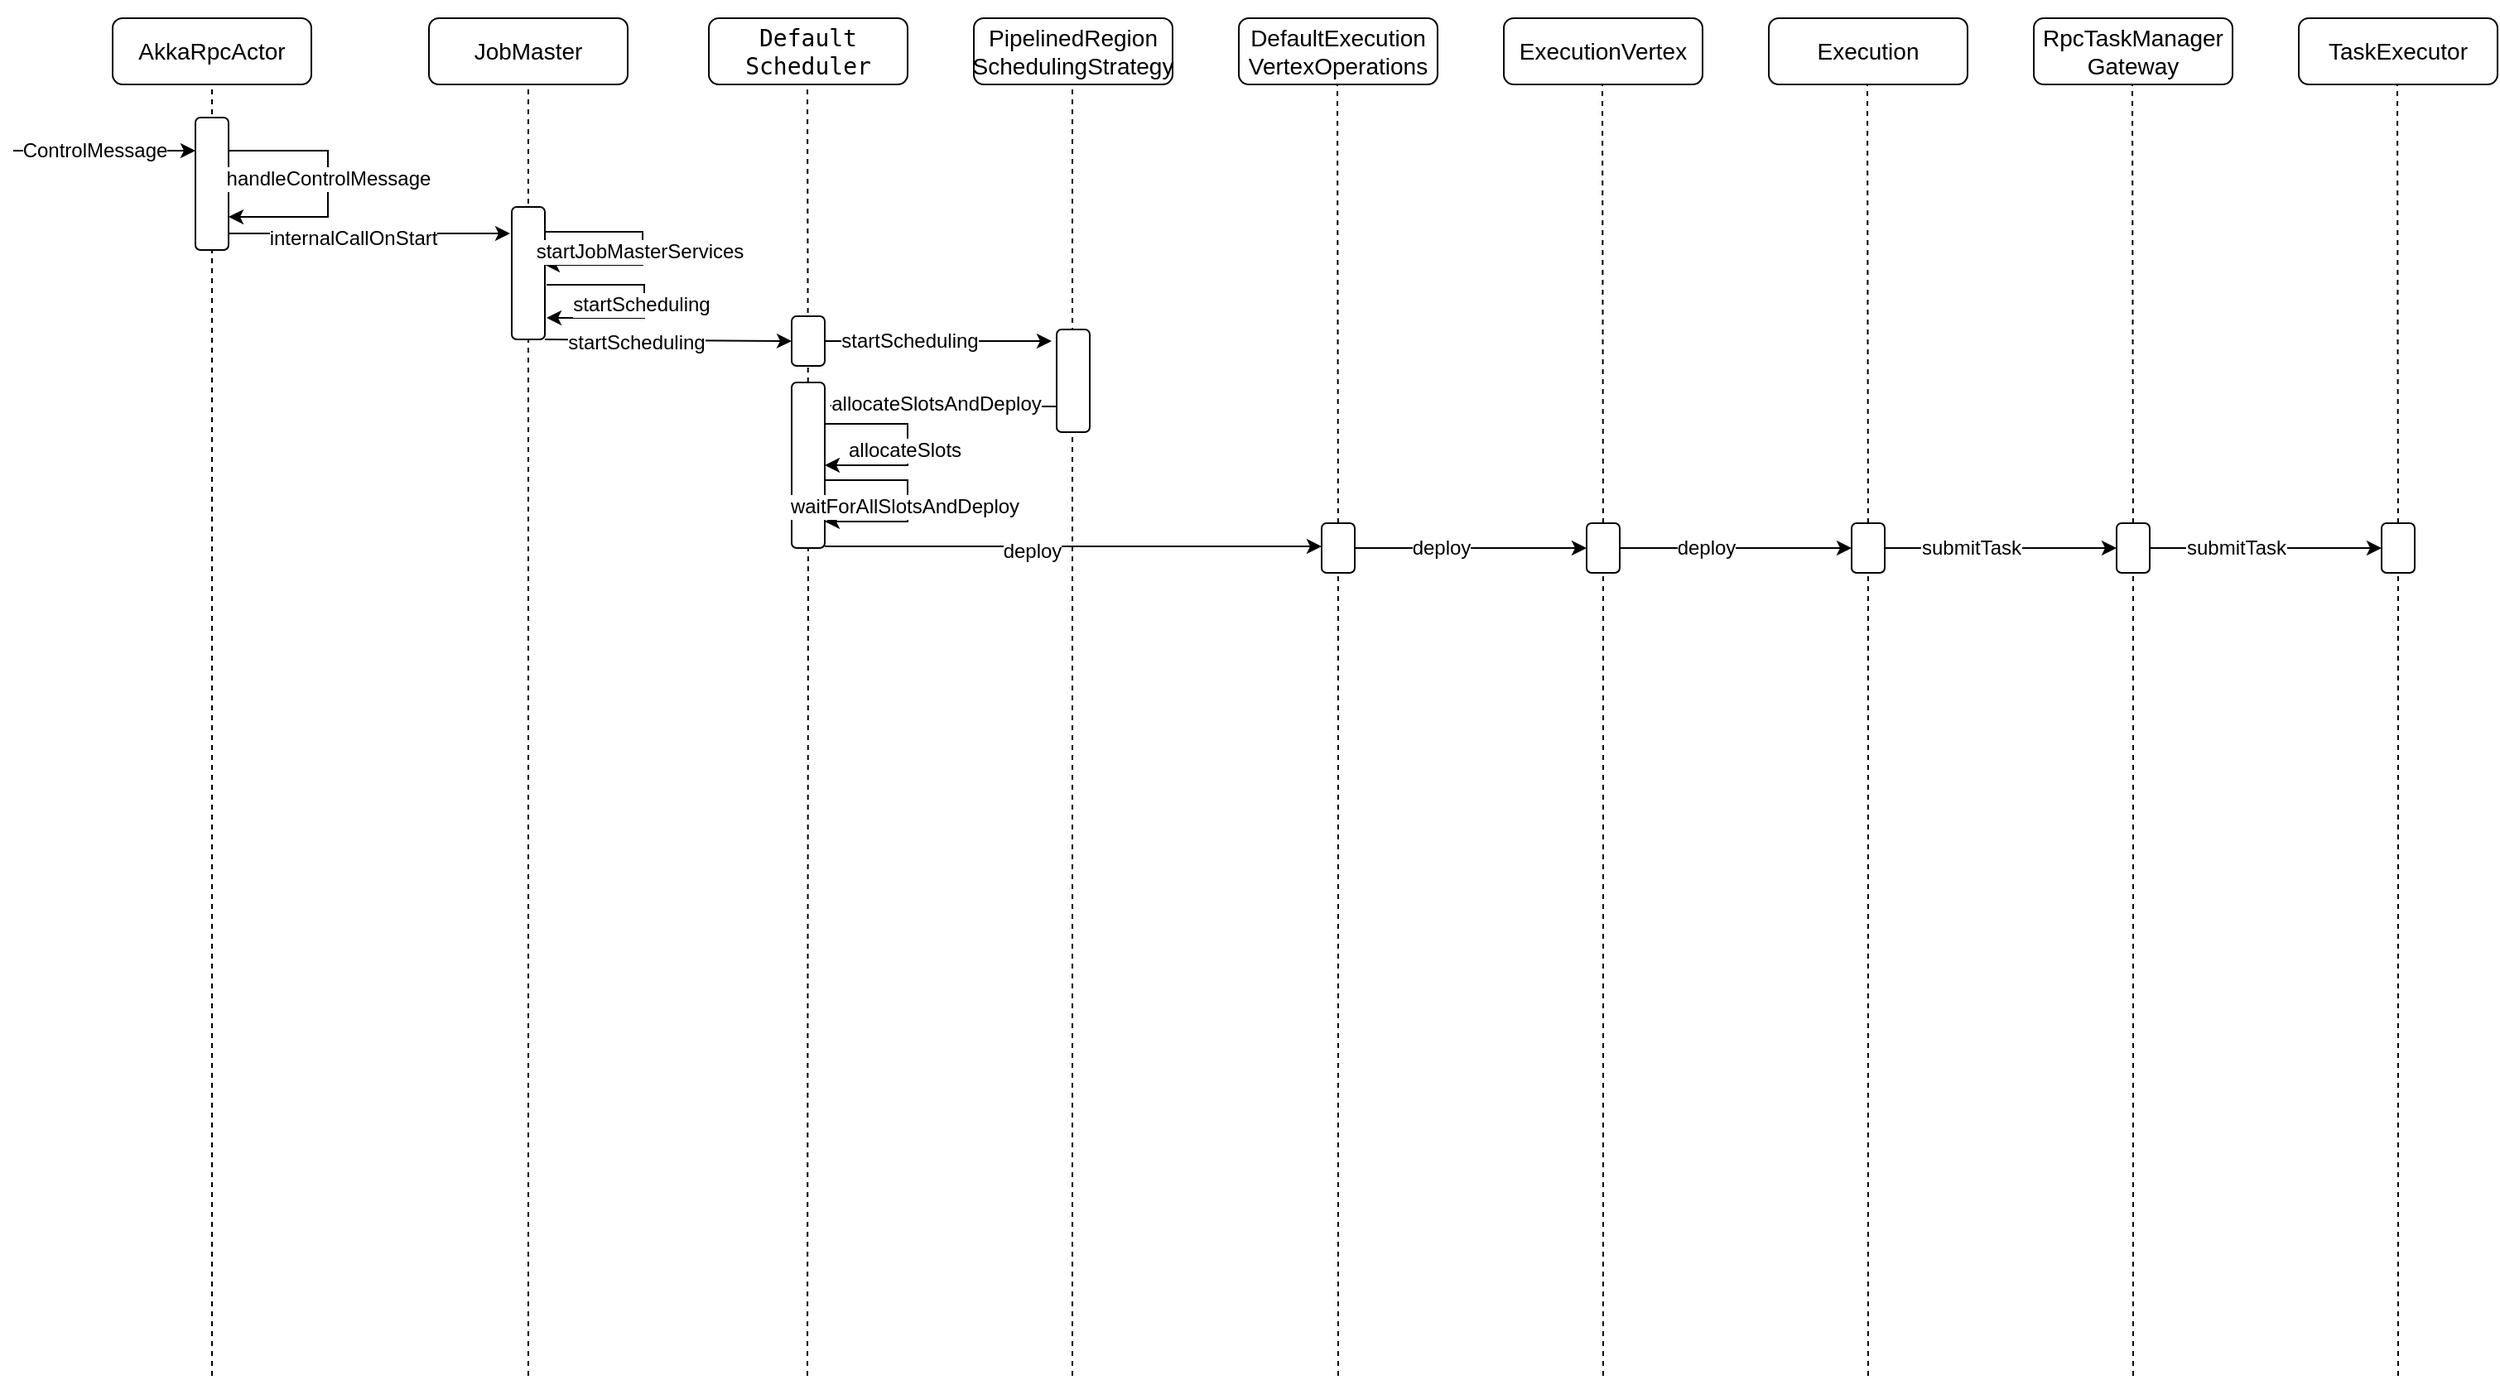 <mxfile version="16.4.11" type="github">
  <diagram id="nO3Y4eijYxibHjGsDATa" name="Page-1">
    <mxGraphModel dx="1233" dy="809" grid="1" gridSize="10" guides="1" tooltips="1" connect="1" arrows="1" fold="1" page="1" pageScale="1" pageWidth="1600" pageHeight="900" math="0" shadow="0">
      <root>
        <mxCell id="0" />
        <mxCell id="1" parent="0" />
        <mxCell id="I_AKY_xcxnq37AstKkpZ-37" value="" style="endArrow=none;dashed=1;html=1;rounded=0;entryX=0.5;entryY=1;entryDx=0;entryDy=0;" edge="1" parent="1">
          <mxGeometry width="50" height="50" relative="1" as="geometry">
            <mxPoint x="659.5" y="900" as="sourcePoint" />
            <mxPoint x="659.5" y="120" as="targetPoint" />
          </mxGeometry>
        </mxCell>
        <mxCell id="I_AKY_xcxnq37AstKkpZ-36" value="" style="endArrow=none;dashed=1;html=1;rounded=0;entryX=0.5;entryY=1;entryDx=0;entryDy=0;startArrow=none;" edge="1" parent="1" source="I_AKY_xcxnq37AstKkpZ-40">
          <mxGeometry width="50" height="50" relative="1" as="geometry">
            <mxPoint x="499.5" y="900" as="sourcePoint" />
            <mxPoint x="499.5" y="120" as="targetPoint" />
          </mxGeometry>
        </mxCell>
        <mxCell id="I_AKY_xcxnq37AstKkpZ-1" value="AkkaRpcActor" style="rounded=1;whiteSpace=wrap;html=1;fontSize=14;" vertex="1" parent="1">
          <mxGeometry x="80" y="80" width="120" height="40" as="geometry" />
        </mxCell>
        <mxCell id="I_AKY_xcxnq37AstKkpZ-2" value="" style="endArrow=none;dashed=1;html=1;rounded=0;entryX=0.5;entryY=1;entryDx=0;entryDy=0;" edge="1" parent="1" target="I_AKY_xcxnq37AstKkpZ-1">
          <mxGeometry width="50" height="50" relative="1" as="geometry">
            <mxPoint x="140" y="900" as="sourcePoint" />
            <mxPoint x="111" y="120" as="targetPoint" />
          </mxGeometry>
        </mxCell>
        <mxCell id="I_AKY_xcxnq37AstKkpZ-16" style="rounded=0;orthogonalLoop=1;jettySize=auto;html=1;exitX=1;exitY=0.875;exitDx=0;exitDy=0;fontFamily=Helvetica;fontSize=10;fontColor=#000000;exitPerimeter=0;" edge="1" parent="1" source="I_AKY_xcxnq37AstKkpZ-3">
          <mxGeometry relative="1" as="geometry">
            <mxPoint x="320" y="210" as="targetPoint" />
          </mxGeometry>
        </mxCell>
        <mxCell id="I_AKY_xcxnq37AstKkpZ-18" value="&lt;pre style=&quot;font-size: 12px;&quot;&gt;&lt;font style=&quot;font-size: 12px;&quot; face=&quot;Helvetica&quot;&gt;&lt;span style=&quot;background-color: rgb(255, 255, 255); font-size: 12px;&quot;&gt;internalCallOnStart&lt;/span&gt;&lt;/font&gt;&lt;/pre&gt;" style="edgeLabel;html=1;align=center;verticalAlign=middle;resizable=0;points=[];fontSize=12;fontFamily=Helvetica;fontColor=#000000;" vertex="1" connectable="0" parent="I_AKY_xcxnq37AstKkpZ-16">
          <mxGeometry x="-0.118" y="-3" relative="1" as="geometry">
            <mxPoint as="offset" />
          </mxGeometry>
        </mxCell>
        <mxCell id="I_AKY_xcxnq37AstKkpZ-3" value="" style="rounded=1;whiteSpace=wrap;html=1;" vertex="1" parent="1">
          <mxGeometry x="130" y="140" width="20" height="80" as="geometry" />
        </mxCell>
        <mxCell id="I_AKY_xcxnq37AstKkpZ-4" value="" style="endArrow=classic;html=1;rounded=0;entryX=0;entryY=0.25;entryDx=0;entryDy=0;" edge="1" parent="1" target="I_AKY_xcxnq37AstKkpZ-3">
          <mxGeometry width="50" height="50" relative="1" as="geometry">
            <mxPoint x="20" y="160" as="sourcePoint" />
            <mxPoint x="130" y="160" as="targetPoint" />
          </mxGeometry>
        </mxCell>
        <mxCell id="I_AKY_xcxnq37AstKkpZ-5" value="&lt;div style=&quot;font-size: 12px;&quot;&gt;&lt;span style=&quot;font-size: 12px;&quot;&gt;ControlMessage&lt;/span&gt;&lt;/div&gt;" style="edgeLabel;html=1;align=center;verticalAlign=middle;resizable=0;points=[];fontSize=12;fontColor=#000000;fontFamily=Helvetica;labelBackgroundColor=default;" vertex="1" connectable="0" parent="I_AKY_xcxnq37AstKkpZ-4">
          <mxGeometry x="-0.111" relative="1" as="geometry">
            <mxPoint as="offset" />
          </mxGeometry>
        </mxCell>
        <mxCell id="I_AKY_xcxnq37AstKkpZ-6" style="edgeStyle=orthogonalEdgeStyle;rounded=0;orthogonalLoop=1;jettySize=auto;html=1;exitX=1;exitY=0.25;exitDx=0;exitDy=0;entryX=1;entryY=0.75;entryDx=0;entryDy=0;fontFamily=Helvetica;fontSize=10;fontColor=#000000;" edge="1" parent="1" source="I_AKY_xcxnq37AstKkpZ-3" target="I_AKY_xcxnq37AstKkpZ-3">
          <mxGeometry relative="1" as="geometry">
            <Array as="points">
              <mxPoint x="210" y="160" />
              <mxPoint x="210" y="200" />
            </Array>
          </mxGeometry>
        </mxCell>
        <mxCell id="I_AKY_xcxnq37AstKkpZ-7" value="handleControlMessage" style="edgeLabel;html=1;align=center;verticalAlign=middle;resizable=0;points=[];fontSize=12;fontFamily=Helvetica;fontColor=#000000;" vertex="1" connectable="0" parent="I_AKY_xcxnq37AstKkpZ-6">
          <mxGeometry x="-0.04" relative="1" as="geometry">
            <mxPoint as="offset" />
          </mxGeometry>
        </mxCell>
        <mxCell id="I_AKY_xcxnq37AstKkpZ-8" value="JobMaster" style="rounded=1;whiteSpace=wrap;html=1;fontSize=14;" vertex="1" parent="1">
          <mxGeometry x="271" y="80" width="120" height="40" as="geometry" />
        </mxCell>
        <mxCell id="I_AKY_xcxnq37AstKkpZ-9" value="" style="endArrow=none;dashed=1;html=1;rounded=0;entryX=0.5;entryY=1;entryDx=0;entryDy=0;" edge="1" parent="1" target="I_AKY_xcxnq37AstKkpZ-8">
          <mxGeometry width="50" height="50" relative="1" as="geometry">
            <mxPoint x="331" y="900" as="sourcePoint" />
            <mxPoint x="302" y="120" as="targetPoint" />
          </mxGeometry>
        </mxCell>
        <mxCell id="I_AKY_xcxnq37AstKkpZ-31" style="rounded=0;orthogonalLoop=1;jettySize=auto;html=1;exitX=1;exitY=1;exitDx=0;exitDy=0;entryX=0;entryY=0.5;entryDx=0;entryDy=0;fontFamily=Helvetica;fontSize=10;fontColor=#000000;" edge="1" parent="1" source="I_AKY_xcxnq37AstKkpZ-10" target="I_AKY_xcxnq37AstKkpZ-24">
          <mxGeometry relative="1" as="geometry" />
        </mxCell>
        <mxCell id="I_AKY_xcxnq37AstKkpZ-32" value="&lt;pre style=&quot;font-size: 12px;&quot;&gt;&lt;font style=&quot;font-size: 12px;&quot; face=&quot;Helvetica&quot;&gt;&lt;span style=&quot;font-size: 12px;&quot;&gt;startScheduling&lt;/span&gt;&lt;/font&gt;&lt;/pre&gt;" style="edgeLabel;html=1;align=center;verticalAlign=middle;resizable=0;points=[];fontSize=12;fontFamily=Helvetica;fontColor=#000000;labelBackgroundColor=#FFFFFF;" vertex="1" connectable="0" parent="I_AKY_xcxnq37AstKkpZ-31">
          <mxGeometry x="-0.262" y="-1" relative="1" as="geometry">
            <mxPoint as="offset" />
          </mxGeometry>
        </mxCell>
        <mxCell id="I_AKY_xcxnq37AstKkpZ-10" value="" style="rounded=1;whiteSpace=wrap;html=1;" vertex="1" parent="1">
          <mxGeometry x="321" y="194" width="20" height="80" as="geometry" />
        </mxCell>
        <mxCell id="I_AKY_xcxnq37AstKkpZ-17" style="edgeStyle=orthogonalEdgeStyle;rounded=0;orthogonalLoop=1;jettySize=auto;html=1;exitX=1;exitY=0.25;exitDx=0;exitDy=0;entryX=1;entryY=0.5;entryDx=0;entryDy=0;fontFamily=Helvetica;fontSize=10;fontColor=#000000;" edge="1" parent="1">
          <mxGeometry relative="1" as="geometry">
            <mxPoint x="341" y="209" as="sourcePoint" />
            <mxPoint x="341" y="229" as="targetPoint" />
            <Array as="points">
              <mxPoint x="400" y="209" />
              <mxPoint x="400" y="229" />
            </Array>
          </mxGeometry>
        </mxCell>
        <mxCell id="I_AKY_xcxnq37AstKkpZ-19" value="startJobMasterServices" style="edgeLabel;html=1;align=center;verticalAlign=middle;resizable=0;points=[];fontSize=12;fontFamily=Helvetica;fontColor=#000000;" vertex="1" connectable="0" parent="I_AKY_xcxnq37AstKkpZ-17">
          <mxGeometry x="0.029" y="-2" relative="1" as="geometry">
            <mxPoint as="offset" />
          </mxGeometry>
        </mxCell>
        <mxCell id="I_AKY_xcxnq37AstKkpZ-20" style="edgeStyle=orthogonalEdgeStyle;rounded=0;orthogonalLoop=1;jettySize=auto;html=1;exitX=1;exitY=0.25;exitDx=0;exitDy=0;entryX=1;entryY=0.5;entryDx=0;entryDy=0;fontFamily=Helvetica;fontSize=10;fontColor=#000000;" edge="1" parent="1">
          <mxGeometry relative="1" as="geometry">
            <mxPoint x="342" y="241" as="sourcePoint" />
            <mxPoint x="342" y="261" as="targetPoint" />
            <Array as="points">
              <mxPoint x="401" y="241" />
              <mxPoint x="401" y="261" />
            </Array>
          </mxGeometry>
        </mxCell>
        <mxCell id="I_AKY_xcxnq37AstKkpZ-21" value="startScheduling" style="edgeLabel;html=1;align=center;verticalAlign=middle;resizable=0;points=[];fontSize=12;fontFamily=Helvetica;fontColor=#000000;" vertex="1" connectable="0" parent="I_AKY_xcxnq37AstKkpZ-20">
          <mxGeometry x="0.029" y="-2" relative="1" as="geometry">
            <mxPoint as="offset" />
          </mxGeometry>
        </mxCell>
        <mxCell id="I_AKY_xcxnq37AstKkpZ-22" value="&lt;pre style=&quot;font-family: &amp;#34;jetbrains mono&amp;#34; , monospace ; font-size: 14px&quot;&gt;&lt;font style=&quot;font-size: 14px&quot;&gt;&lt;span style=&quot;background-color: rgb(255 , 255 , 255)&quot;&gt;Default&lt;br&gt;Scheduler&lt;/span&gt;&lt;/font&gt;&lt;/pre&gt;" style="rounded=1;whiteSpace=wrap;html=1;fontSize=16;" vertex="1" parent="1">
          <mxGeometry x="440" y="80" width="120" height="40" as="geometry" />
        </mxCell>
        <mxCell id="I_AKY_xcxnq37AstKkpZ-38" style="edgeStyle=none;rounded=0;orthogonalLoop=1;jettySize=auto;html=1;exitX=1;exitY=0.5;exitDx=0;exitDy=0;entryX=-0.15;entryY=0.113;entryDx=0;entryDy=0;fontFamily=Helvetica;fontSize=10;fontColor=#000000;entryPerimeter=0;" edge="1" parent="1" source="I_AKY_xcxnq37AstKkpZ-24" target="I_AKY_xcxnq37AstKkpZ-35">
          <mxGeometry relative="1" as="geometry" />
        </mxCell>
        <mxCell id="I_AKY_xcxnq37AstKkpZ-39" value="&lt;pre style=&quot;font-size: 12px;&quot;&gt;&lt;font style=&quot;font-size: 12px;&quot; face=&quot;Helvetica&quot;&gt;&lt;span style=&quot;font-size: 12px;&quot;&gt;startScheduling&lt;/span&gt;&lt;/font&gt;&lt;/pre&gt;" style="edgeLabel;html=1;align=center;verticalAlign=middle;resizable=0;points=[];fontSize=12;fontFamily=Helvetica;fontColor=#000000;labelBackgroundColor=#FFFFFF;" vertex="1" connectable="0" parent="I_AKY_xcxnq37AstKkpZ-38">
          <mxGeometry x="-0.257" relative="1" as="geometry">
            <mxPoint as="offset" />
          </mxGeometry>
        </mxCell>
        <mxCell id="I_AKY_xcxnq37AstKkpZ-24" value="" style="rounded=1;whiteSpace=wrap;html=1;" vertex="1" parent="1">
          <mxGeometry x="490" y="260" width="20" height="30" as="geometry" />
        </mxCell>
        <mxCell id="I_AKY_xcxnq37AstKkpZ-33" value="&lt;div style=&quot;font-size: 14px&quot;&gt;&lt;font style=&quot;font-size: 14px&quot;&gt;PipelinedRegion&lt;/font&gt;&lt;/div&gt;&lt;div style=&quot;font-size: 14px&quot;&gt;&lt;font style=&quot;font-size: 14px&quot;&gt;SchedulingStrategy&lt;/font&gt;&lt;/div&gt;" style="rounded=1;html=1;fontSize=14;whiteSpace=wrap;" vertex="1" parent="1">
          <mxGeometry x="600" y="80" width="120" height="40" as="geometry" />
        </mxCell>
        <mxCell id="I_AKY_xcxnq37AstKkpZ-42" style="edgeStyle=orthogonalEdgeStyle;rounded=0;orthogonalLoop=1;jettySize=auto;html=1;exitX=0;exitY=0.75;exitDx=0;exitDy=0;entryX=1.15;entryY=0.14;entryDx=0;entryDy=0;entryPerimeter=0;fontFamily=Helvetica;fontSize=14;fontColor=#000000;" edge="1" parent="1" source="I_AKY_xcxnq37AstKkpZ-35" target="I_AKY_xcxnq37AstKkpZ-40">
          <mxGeometry relative="1" as="geometry" />
        </mxCell>
        <mxCell id="I_AKY_xcxnq37AstKkpZ-43" value="&lt;font style=&quot;font-size: 12px;&quot;&gt;allocateSlotsAndDeploy&lt;/font&gt;" style="edgeLabel;html=1;align=center;verticalAlign=middle;resizable=0;points=[];fontSize=12;fontFamily=Helvetica;fontColor=#000000;" vertex="1" connectable="0" parent="I_AKY_xcxnq37AstKkpZ-42">
          <mxGeometry x="0.07" y="-1" relative="1" as="geometry">
            <mxPoint as="offset" />
          </mxGeometry>
        </mxCell>
        <mxCell id="I_AKY_xcxnq37AstKkpZ-35" value="" style="rounded=1;whiteSpace=wrap;html=1;" vertex="1" parent="1">
          <mxGeometry x="650" y="268" width="20" height="62" as="geometry" />
        </mxCell>
        <mxCell id="I_AKY_xcxnq37AstKkpZ-51" style="rounded=0;orthogonalLoop=1;jettySize=auto;html=1;exitX=1;exitY=1;exitDx=0;exitDy=0;fontFamily=Helvetica;fontSize=10;fontColor=#000000;" edge="1" parent="1">
          <mxGeometry relative="1" as="geometry">
            <mxPoint x="510" y="399" as="sourcePoint" />
            <mxPoint x="810" y="399" as="targetPoint" />
          </mxGeometry>
        </mxCell>
        <mxCell id="I_AKY_xcxnq37AstKkpZ-53" value="&lt;div style=&quot;font-size: 12px;&quot;&gt;deploy&lt;/div&gt;" style="edgeLabel;html=1;align=center;verticalAlign=middle;resizable=0;points=[];fontSize=12;fontFamily=Helvetica;fontColor=#000000;" vertex="1" connectable="0" parent="I_AKY_xcxnq37AstKkpZ-51">
          <mxGeometry x="-0.171" y="-3" relative="1" as="geometry">
            <mxPoint as="offset" />
          </mxGeometry>
        </mxCell>
        <mxCell id="I_AKY_xcxnq37AstKkpZ-40" value="" style="rounded=1;whiteSpace=wrap;html=1;" vertex="1" parent="1">
          <mxGeometry x="490" y="300" width="20" height="100" as="geometry" />
        </mxCell>
        <mxCell id="I_AKY_xcxnq37AstKkpZ-41" value="" style="endArrow=none;dashed=1;html=1;rounded=0;entryX=0.5;entryY=1;entryDx=0;entryDy=0;" edge="1" parent="1" target="I_AKY_xcxnq37AstKkpZ-40">
          <mxGeometry width="50" height="50" relative="1" as="geometry">
            <mxPoint x="499.5" y="900" as="sourcePoint" />
            <mxPoint x="499.5" y="120" as="targetPoint" />
          </mxGeometry>
        </mxCell>
        <mxCell id="I_AKY_xcxnq37AstKkpZ-44" style="edgeStyle=orthogonalEdgeStyle;rounded=0;orthogonalLoop=1;jettySize=auto;html=1;exitX=1;exitY=0.25;exitDx=0;exitDy=0;entryX=1;entryY=0.5;entryDx=0;entryDy=0;fontFamily=Helvetica;fontSize=10;fontColor=#000000;" edge="1" parent="1" source="I_AKY_xcxnq37AstKkpZ-40" target="I_AKY_xcxnq37AstKkpZ-40">
          <mxGeometry relative="1" as="geometry">
            <Array as="points">
              <mxPoint x="560" y="325" />
              <mxPoint x="560" y="350" />
            </Array>
          </mxGeometry>
        </mxCell>
        <mxCell id="I_AKY_xcxnq37AstKkpZ-45" value="allocateSlots" style="edgeLabel;html=1;align=center;verticalAlign=middle;resizable=0;points=[];fontSize=12;fontFamily=Helvetica;fontColor=#000000;" vertex="1" connectable="0" parent="I_AKY_xcxnq37AstKkpZ-44">
          <mxGeometry x="0.056" y="-2" relative="1" as="geometry">
            <mxPoint as="offset" />
          </mxGeometry>
        </mxCell>
        <mxCell id="I_AKY_xcxnq37AstKkpZ-46" style="edgeStyle=orthogonalEdgeStyle;rounded=0;orthogonalLoop=1;jettySize=auto;html=1;exitX=1;exitY=0.25;exitDx=0;exitDy=0;entryX=1;entryY=0.5;entryDx=0;entryDy=0;fontFamily=Helvetica;fontSize=10;fontColor=#000000;" edge="1" parent="1">
          <mxGeometry relative="1" as="geometry">
            <mxPoint x="510" y="359" as="sourcePoint" />
            <mxPoint x="510" y="384" as="targetPoint" />
            <Array as="points">
              <mxPoint x="560" y="359" />
              <mxPoint x="560" y="384" />
            </Array>
          </mxGeometry>
        </mxCell>
        <mxCell id="I_AKY_xcxnq37AstKkpZ-47" value="waitForAllSlotsAndDeploy" style="edgeLabel;html=1;align=center;verticalAlign=middle;resizable=0;points=[];fontSize=12;fontFamily=Helvetica;fontColor=#000000;" vertex="1" connectable="0" parent="I_AKY_xcxnq37AstKkpZ-46">
          <mxGeometry x="0.056" y="-2" relative="1" as="geometry">
            <mxPoint as="offset" />
          </mxGeometry>
        </mxCell>
        <mxCell id="I_AKY_xcxnq37AstKkpZ-48" value="" style="endArrow=none;dashed=1;html=1;rounded=0;entryX=0.5;entryY=1;entryDx=0;entryDy=0;startArrow=none;" edge="1" parent="1" source="I_AKY_xcxnq37AstKkpZ-50">
          <mxGeometry width="50" height="50" relative="1" as="geometry">
            <mxPoint x="819.5" y="900" as="sourcePoint" />
            <mxPoint x="819.5" y="120" as="targetPoint" />
          </mxGeometry>
        </mxCell>
        <mxCell id="I_AKY_xcxnq37AstKkpZ-49" value="&lt;div&gt;DefaultExecution&lt;/div&gt;&lt;div&gt;VertexOperations&lt;/div&gt;" style="rounded=1;html=1;fontSize=14;whiteSpace=wrap;" vertex="1" parent="1">
          <mxGeometry x="760" y="80" width="120" height="40" as="geometry" />
        </mxCell>
        <mxCell id="I_AKY_xcxnq37AstKkpZ-58" style="edgeStyle=none;rounded=0;orthogonalLoop=1;jettySize=auto;html=1;exitX=1;exitY=0.5;exitDx=0;exitDy=0;entryX=0;entryY=0.5;entryDx=0;entryDy=0;fontFamily=Helvetica;fontSize=10;fontColor=#000000;" edge="1" parent="1" source="I_AKY_xcxnq37AstKkpZ-50" target="I_AKY_xcxnq37AstKkpZ-56">
          <mxGeometry relative="1" as="geometry" />
        </mxCell>
        <mxCell id="I_AKY_xcxnq37AstKkpZ-59" value="deploy" style="edgeLabel;html=1;align=center;verticalAlign=middle;resizable=0;points=[];fontSize=12;fontFamily=Helvetica;fontColor=#000000;" vertex="1" connectable="0" parent="I_AKY_xcxnq37AstKkpZ-58">
          <mxGeometry x="-0.257" relative="1" as="geometry">
            <mxPoint as="offset" />
          </mxGeometry>
        </mxCell>
        <mxCell id="I_AKY_xcxnq37AstKkpZ-50" value="" style="rounded=1;whiteSpace=wrap;html=1;" vertex="1" parent="1">
          <mxGeometry x="810" y="385" width="20" height="30" as="geometry" />
        </mxCell>
        <mxCell id="I_AKY_xcxnq37AstKkpZ-52" value="" style="endArrow=none;dashed=1;html=1;rounded=0;entryX=0.5;entryY=1;entryDx=0;entryDy=0;" edge="1" parent="1" target="I_AKY_xcxnq37AstKkpZ-50">
          <mxGeometry width="50" height="50" relative="1" as="geometry">
            <mxPoint x="820" y="900" as="sourcePoint" />
            <mxPoint x="859.5" y="120" as="targetPoint" />
          </mxGeometry>
        </mxCell>
        <mxCell id="I_AKY_xcxnq37AstKkpZ-54" value="" style="endArrow=none;dashed=1;html=1;rounded=0;entryX=0.5;entryY=1;entryDx=0;entryDy=0;startArrow=none;" edge="1" parent="1" source="I_AKY_xcxnq37AstKkpZ-56">
          <mxGeometry width="50" height="50" relative="1" as="geometry">
            <mxPoint x="979.5" y="900" as="sourcePoint" />
            <mxPoint x="979.5" y="120" as="targetPoint" />
          </mxGeometry>
        </mxCell>
        <mxCell id="I_AKY_xcxnq37AstKkpZ-55" value="ExecutionVertex" style="rounded=1;html=1;fontSize=14;whiteSpace=wrap;" vertex="1" parent="1">
          <mxGeometry x="920" y="80" width="120" height="40" as="geometry" />
        </mxCell>
        <mxCell id="I_AKY_xcxnq37AstKkpZ-56" value="" style="rounded=1;whiteSpace=wrap;html=1;" vertex="1" parent="1">
          <mxGeometry x="970" y="385" width="20" height="30" as="geometry" />
        </mxCell>
        <mxCell id="I_AKY_xcxnq37AstKkpZ-57" value="" style="endArrow=none;dashed=1;html=1;rounded=0;entryX=0.5;entryY=1;entryDx=0;entryDy=0;" edge="1" parent="1" target="I_AKY_xcxnq37AstKkpZ-56">
          <mxGeometry width="50" height="50" relative="1" as="geometry">
            <mxPoint x="980" y="900" as="sourcePoint" />
            <mxPoint x="1019.5" y="120" as="targetPoint" />
          </mxGeometry>
        </mxCell>
        <mxCell id="I_AKY_xcxnq37AstKkpZ-60" style="edgeStyle=none;rounded=0;orthogonalLoop=1;jettySize=auto;html=1;exitX=1;exitY=0.5;exitDx=0;exitDy=0;entryX=0;entryY=0.5;entryDx=0;entryDy=0;fontFamily=Helvetica;fontSize=10;fontColor=#000000;" edge="1" parent="1" target="I_AKY_xcxnq37AstKkpZ-64">
          <mxGeometry relative="1" as="geometry">
            <mxPoint x="990" y="400" as="sourcePoint" />
          </mxGeometry>
        </mxCell>
        <mxCell id="I_AKY_xcxnq37AstKkpZ-61" value="deploy" style="edgeLabel;html=1;align=center;verticalAlign=middle;resizable=0;points=[];fontSize=12;fontFamily=Helvetica;fontColor=#000000;" vertex="1" connectable="0" parent="I_AKY_xcxnq37AstKkpZ-60">
          <mxGeometry x="-0.257" relative="1" as="geometry">
            <mxPoint as="offset" />
          </mxGeometry>
        </mxCell>
        <mxCell id="I_AKY_xcxnq37AstKkpZ-62" value="" style="endArrow=none;dashed=1;html=1;rounded=0;entryX=0.5;entryY=1;entryDx=0;entryDy=0;startArrow=none;" edge="1" parent="1" source="I_AKY_xcxnq37AstKkpZ-64">
          <mxGeometry width="50" height="50" relative="1" as="geometry">
            <mxPoint x="1139.5" y="900" as="sourcePoint" />
            <mxPoint x="1139.5" y="120" as="targetPoint" />
          </mxGeometry>
        </mxCell>
        <mxCell id="I_AKY_xcxnq37AstKkpZ-63" value="Execution" style="rounded=1;html=1;fontSize=14;whiteSpace=wrap;" vertex="1" parent="1">
          <mxGeometry x="1080" y="80" width="120" height="40" as="geometry" />
        </mxCell>
        <mxCell id="I_AKY_xcxnq37AstKkpZ-64" value="" style="rounded=1;whiteSpace=wrap;html=1;" vertex="1" parent="1">
          <mxGeometry x="1130" y="385" width="20" height="30" as="geometry" />
        </mxCell>
        <mxCell id="I_AKY_xcxnq37AstKkpZ-65" value="" style="endArrow=none;dashed=1;html=1;rounded=0;entryX=0.5;entryY=1;entryDx=0;entryDy=0;" edge="1" parent="1" target="I_AKY_xcxnq37AstKkpZ-64">
          <mxGeometry width="50" height="50" relative="1" as="geometry">
            <mxPoint x="1140" y="900" as="sourcePoint" />
            <mxPoint x="1179.5" y="120" as="targetPoint" />
          </mxGeometry>
        </mxCell>
        <mxCell id="I_AKY_xcxnq37AstKkpZ-68" style="edgeStyle=none;rounded=0;orthogonalLoop=1;jettySize=auto;html=1;exitX=1;exitY=0.5;exitDx=0;exitDy=0;entryX=0;entryY=0.5;entryDx=0;entryDy=0;fontFamily=Helvetica;fontSize=10;fontColor=#000000;" edge="1" parent="1" target="I_AKY_xcxnq37AstKkpZ-72">
          <mxGeometry relative="1" as="geometry">
            <mxPoint x="1150" y="400" as="sourcePoint" />
          </mxGeometry>
        </mxCell>
        <mxCell id="I_AKY_xcxnq37AstKkpZ-69" value="&lt;font style=&quot;font-size: 12px&quot;&gt;submitTask&lt;/font&gt;" style="edgeLabel;html=1;align=center;verticalAlign=middle;resizable=0;points=[];fontSize=10;fontFamily=Helvetica;fontColor=#000000;" vertex="1" connectable="0" parent="I_AKY_xcxnq37AstKkpZ-68">
          <mxGeometry x="-0.257" relative="1" as="geometry">
            <mxPoint as="offset" />
          </mxGeometry>
        </mxCell>
        <mxCell id="I_AKY_xcxnq37AstKkpZ-70" value="" style="endArrow=none;dashed=1;html=1;rounded=0;entryX=0.5;entryY=1;entryDx=0;entryDy=0;startArrow=none;" edge="1" parent="1" source="I_AKY_xcxnq37AstKkpZ-72">
          <mxGeometry width="50" height="50" relative="1" as="geometry">
            <mxPoint x="1299.5" y="900" as="sourcePoint" />
            <mxPoint x="1299.5" y="120" as="targetPoint" />
          </mxGeometry>
        </mxCell>
        <mxCell id="I_AKY_xcxnq37AstKkpZ-71" value="&lt;div&gt;RpcTaskManager&lt;/div&gt;&lt;div&gt;Gateway&lt;/div&gt;" style="rounded=1;html=1;fontSize=14;whiteSpace=wrap;" vertex="1" parent="1">
          <mxGeometry x="1240" y="80" width="120" height="40" as="geometry" />
        </mxCell>
        <mxCell id="I_AKY_xcxnq37AstKkpZ-72" value="" style="rounded=1;whiteSpace=wrap;html=1;" vertex="1" parent="1">
          <mxGeometry x="1290" y="385" width="20" height="30" as="geometry" />
        </mxCell>
        <mxCell id="I_AKY_xcxnq37AstKkpZ-73" value="" style="endArrow=none;dashed=1;html=1;rounded=0;entryX=0.5;entryY=1;entryDx=0;entryDy=0;" edge="1" parent="1" target="I_AKY_xcxnq37AstKkpZ-72">
          <mxGeometry width="50" height="50" relative="1" as="geometry">
            <mxPoint x="1300" y="900" as="sourcePoint" />
            <mxPoint x="1339.5" y="120" as="targetPoint" />
          </mxGeometry>
        </mxCell>
        <mxCell id="I_AKY_xcxnq37AstKkpZ-74" style="edgeStyle=none;rounded=0;orthogonalLoop=1;jettySize=auto;html=1;exitX=1;exitY=0.5;exitDx=0;exitDy=0;entryX=0;entryY=0.5;entryDx=0;entryDy=0;fontFamily=Helvetica;fontSize=10;fontColor=#000000;" edge="1" parent="1" target="I_AKY_xcxnq37AstKkpZ-78">
          <mxGeometry relative="1" as="geometry">
            <mxPoint x="1310" y="400" as="sourcePoint" />
          </mxGeometry>
        </mxCell>
        <mxCell id="I_AKY_xcxnq37AstKkpZ-75" value="submitTask" style="edgeLabel;html=1;align=center;verticalAlign=middle;resizable=0;points=[];fontSize=12;fontFamily=Helvetica;fontColor=#000000;" vertex="1" connectable="0" parent="I_AKY_xcxnq37AstKkpZ-74">
          <mxGeometry x="-0.257" relative="1" as="geometry">
            <mxPoint as="offset" />
          </mxGeometry>
        </mxCell>
        <mxCell id="I_AKY_xcxnq37AstKkpZ-76" value="" style="endArrow=none;dashed=1;html=1;rounded=0;entryX=0.5;entryY=1;entryDx=0;entryDy=0;startArrow=none;" edge="1" parent="1" source="I_AKY_xcxnq37AstKkpZ-78">
          <mxGeometry width="50" height="50" relative="1" as="geometry">
            <mxPoint x="1459.5" y="900" as="sourcePoint" />
            <mxPoint x="1459.5" y="120" as="targetPoint" />
          </mxGeometry>
        </mxCell>
        <mxCell id="I_AKY_xcxnq37AstKkpZ-77" value="TaskExecutor" style="rounded=1;html=1;fontSize=14;whiteSpace=wrap;" vertex="1" parent="1">
          <mxGeometry x="1400" y="80" width="120" height="40" as="geometry" />
        </mxCell>
        <mxCell id="I_AKY_xcxnq37AstKkpZ-78" value="" style="rounded=1;whiteSpace=wrap;html=1;" vertex="1" parent="1">
          <mxGeometry x="1450" y="385" width="20" height="30" as="geometry" />
        </mxCell>
        <mxCell id="I_AKY_xcxnq37AstKkpZ-79" value="" style="endArrow=none;dashed=1;html=1;rounded=0;entryX=0.5;entryY=1;entryDx=0;entryDy=0;" edge="1" parent="1" target="I_AKY_xcxnq37AstKkpZ-78">
          <mxGeometry width="50" height="50" relative="1" as="geometry">
            <mxPoint x="1460" y="900" as="sourcePoint" />
            <mxPoint x="1499.5" y="120" as="targetPoint" />
          </mxGeometry>
        </mxCell>
      </root>
    </mxGraphModel>
  </diagram>
</mxfile>
